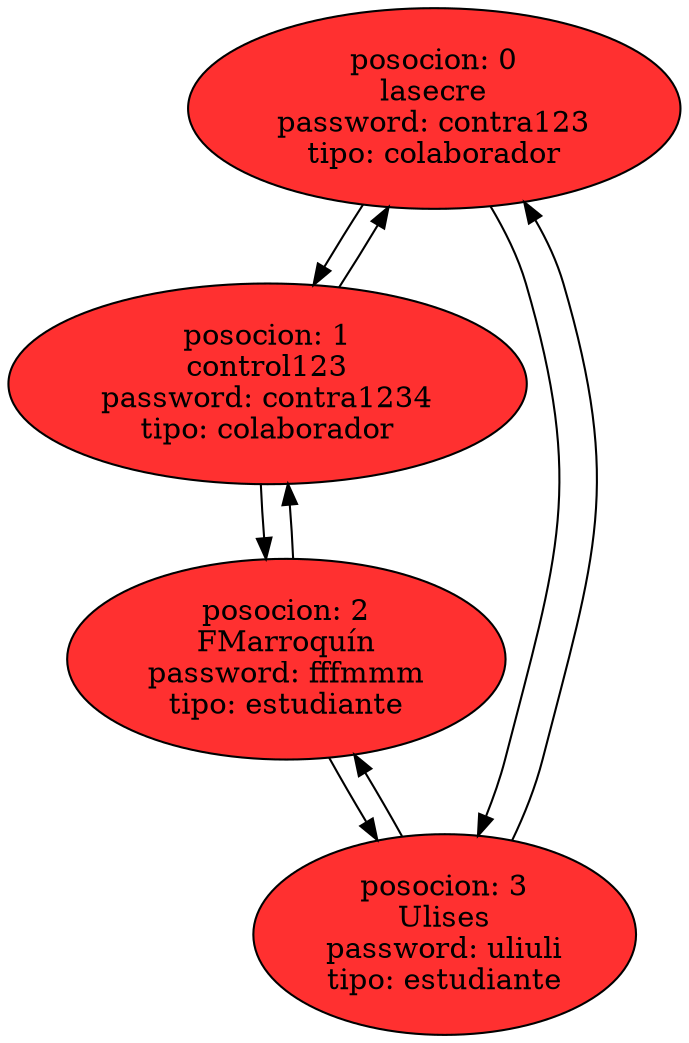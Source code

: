 digraph usuario { 
0 [label ="posocion: 0
lasecre
password: contra123
tipo: colaborador" width = 1.5 style = filled, fillcolor = firebrick1, group = -47509832  ];
1 [label ="posocion: 1
control123
password: contra1234
tipo: colaborador" width = 1.5 style = filled, fillcolor = firebrick1, group = 637370494  ];
2 [label ="posocion: 2
FMarroquín
password: fffmmm
tipo: estudiante" width = 1.5 style = filled, fillcolor = firebrick1, group = -214645964  ];
3 [label ="posocion: 3
Ulises
password: uliuli
tipo: estudiante" width = 1.5 style = filled, fillcolor = firebrick1, group = -1758507176  ];
3->2
2->3
2->1
1->2
1->0
0->1
0 -> 3;
3->0;

}